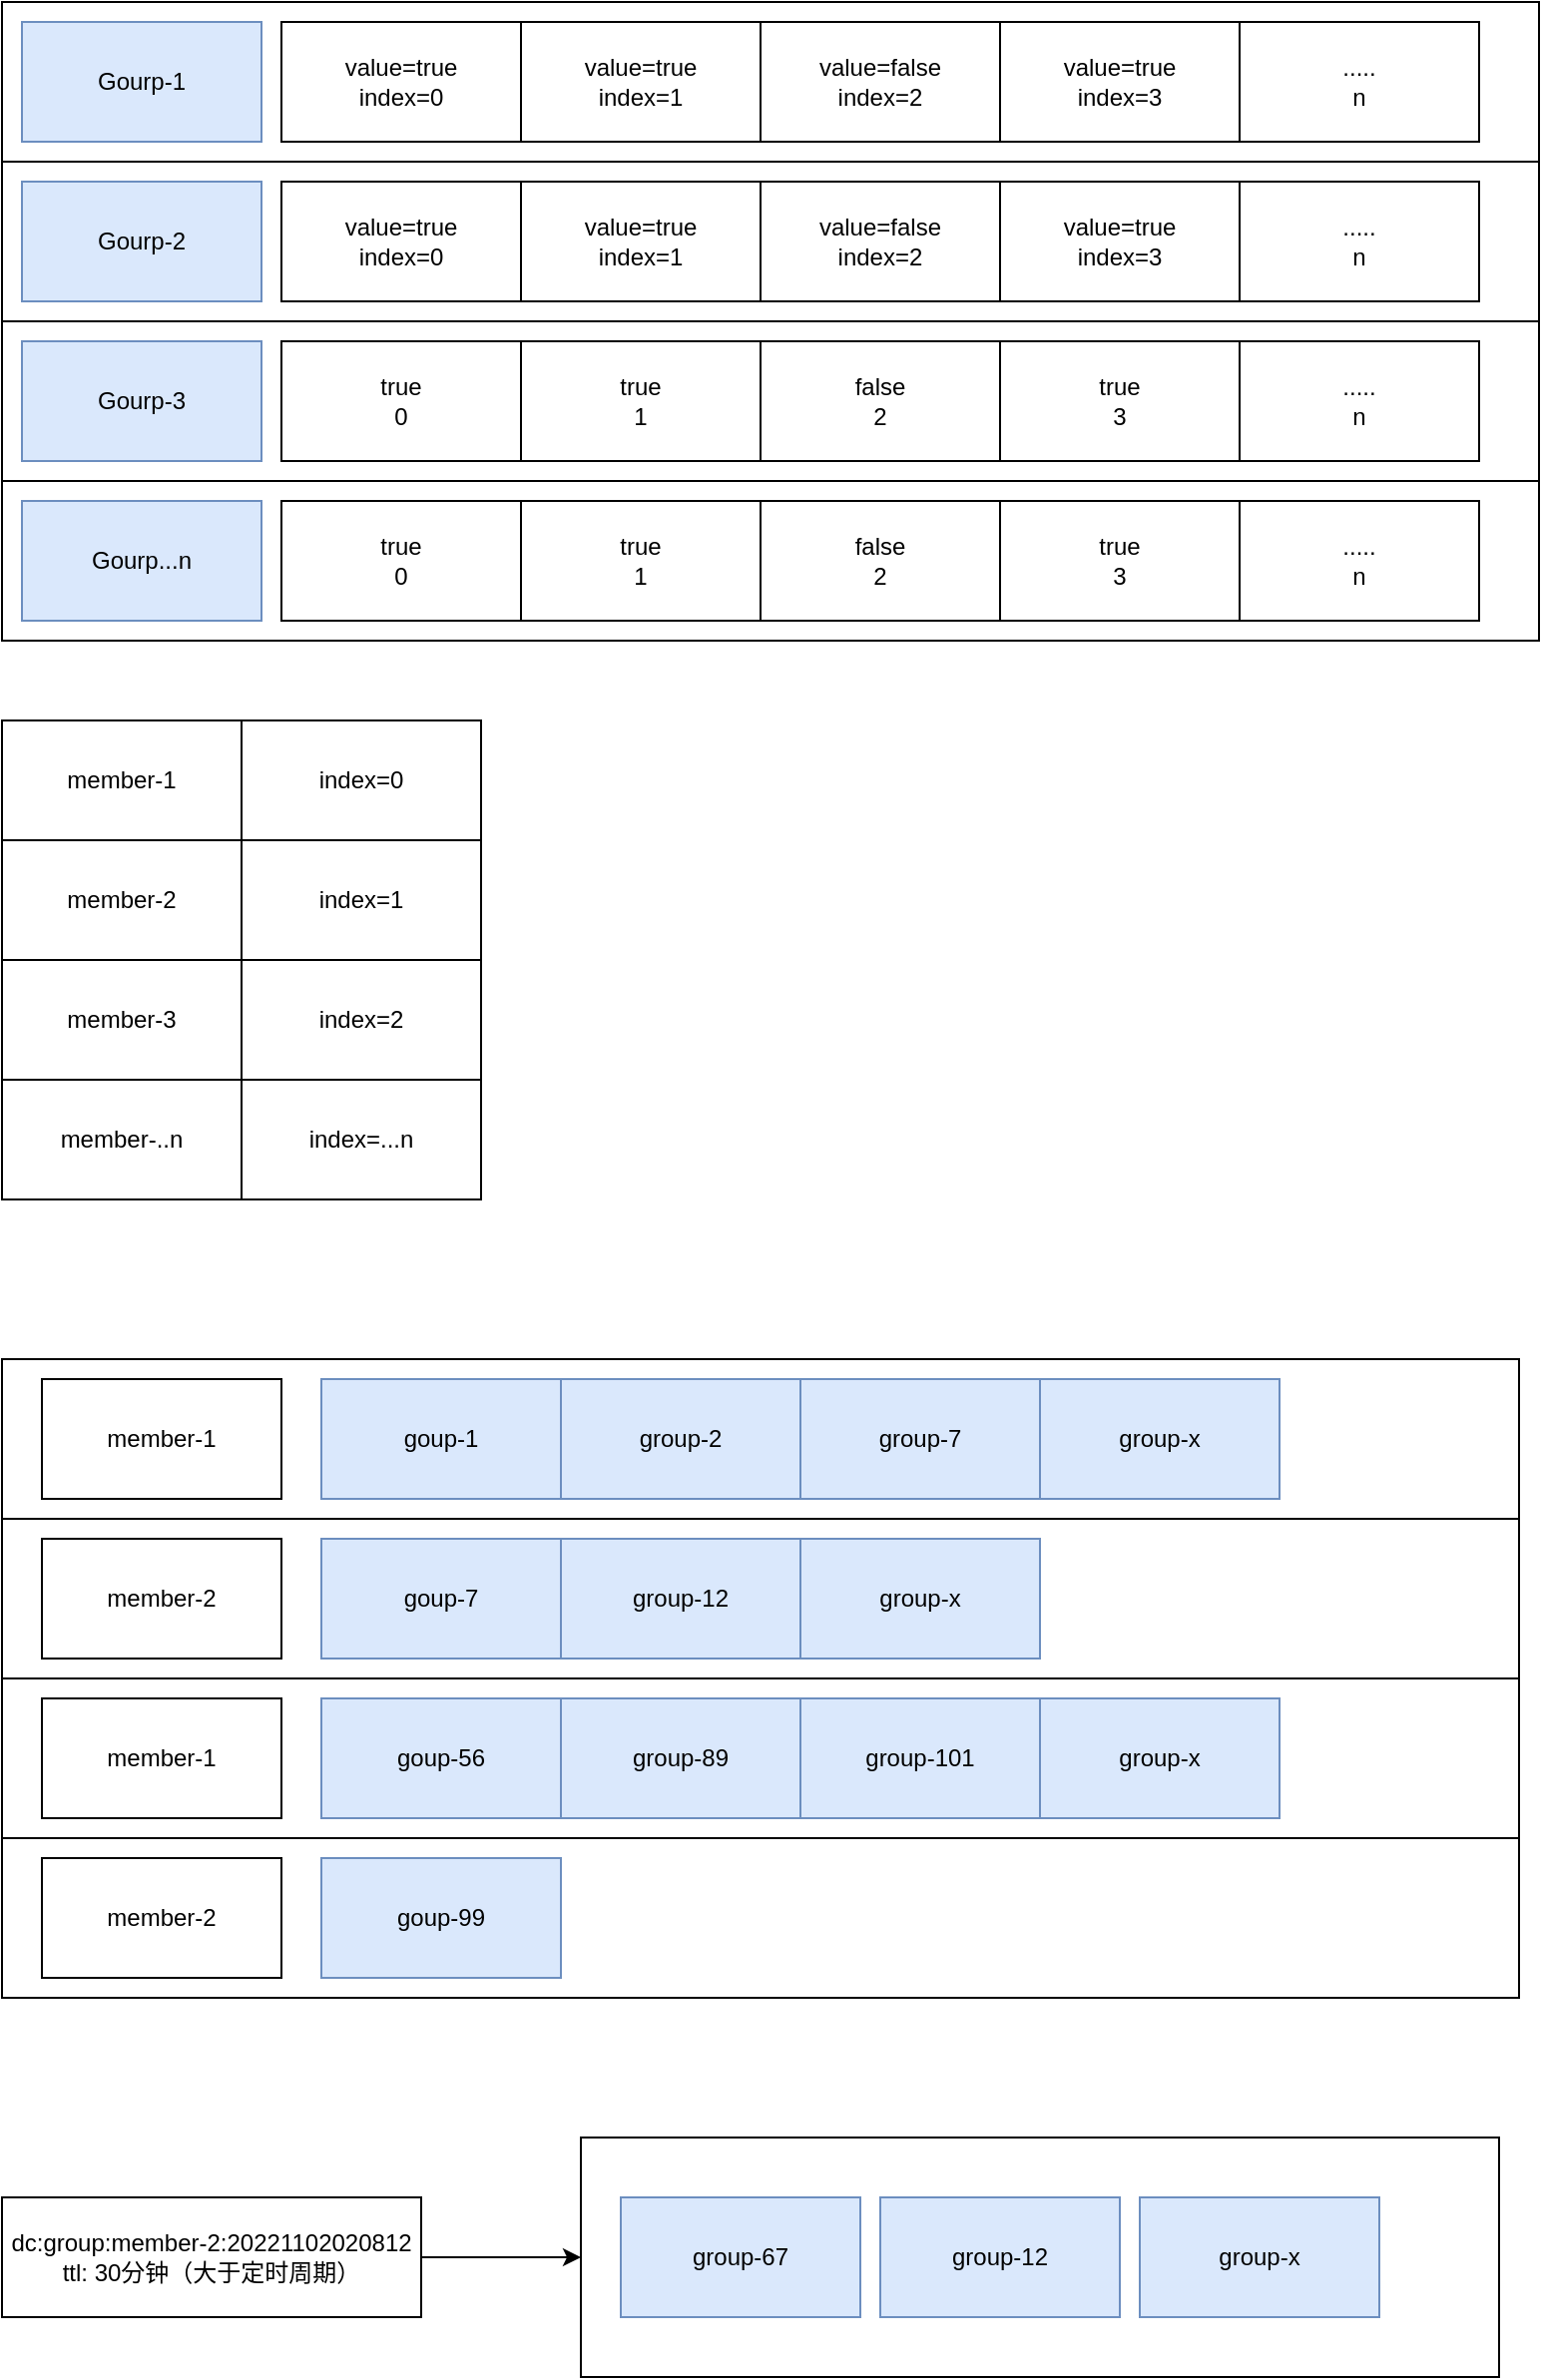 <mxfile version="20.5.1" type="github">
  <diagram id="GxGMouDFHkgMhzsaOCU6" name="第 1 页">
    <mxGraphModel dx="927" dy="596" grid="1" gridSize="10" guides="1" tooltips="1" connect="1" arrows="1" fold="1" page="1" pageScale="1" pageWidth="827" pageHeight="1169" math="0" shadow="0">
      <root>
        <mxCell id="0" />
        <mxCell id="1" parent="0" />
        <mxCell id="ymVFFXbmdIwkiD_EwIhI-18" value="" style="group" vertex="1" connectable="0" parent="1">
          <mxGeometry x="40" y="120" width="770" height="80" as="geometry" />
        </mxCell>
        <mxCell id="ymVFFXbmdIwkiD_EwIhI-1" value="" style="rounded=0;whiteSpace=wrap;html=1;" vertex="1" parent="ymVFFXbmdIwkiD_EwIhI-18">
          <mxGeometry width="770" height="80" as="geometry" />
        </mxCell>
        <mxCell id="ymVFFXbmdIwkiD_EwIhI-2" value="Gourp-1" style="rounded=0;whiteSpace=wrap;html=1;fillColor=#dae8fc;strokeColor=#6c8ebf;" vertex="1" parent="ymVFFXbmdIwkiD_EwIhI-18">
          <mxGeometry x="10" y="10" width="120" height="60" as="geometry" />
        </mxCell>
        <mxCell id="ymVFFXbmdIwkiD_EwIhI-3" value="" style="rounded=0;whiteSpace=wrap;html=1;" vertex="1" parent="ymVFFXbmdIwkiD_EwIhI-18">
          <mxGeometry x="140" y="10" width="580" height="60" as="geometry" />
        </mxCell>
        <mxCell id="ymVFFXbmdIwkiD_EwIhI-4" value="value=true&lt;br&gt;index=0" style="rounded=0;whiteSpace=wrap;html=1;" vertex="1" parent="ymVFFXbmdIwkiD_EwIhI-18">
          <mxGeometry x="140" y="10" width="120" height="60" as="geometry" />
        </mxCell>
        <mxCell id="ymVFFXbmdIwkiD_EwIhI-5" value="value=true&lt;br&gt;index=1" style="rounded=0;whiteSpace=wrap;html=1;" vertex="1" parent="ymVFFXbmdIwkiD_EwIhI-18">
          <mxGeometry x="260" y="10" width="120" height="60" as="geometry" />
        </mxCell>
        <mxCell id="ymVFFXbmdIwkiD_EwIhI-6" value="value=false&lt;br&gt;index=2" style="rounded=0;whiteSpace=wrap;html=1;" vertex="1" parent="ymVFFXbmdIwkiD_EwIhI-18">
          <mxGeometry x="380" y="10" width="120" height="60" as="geometry" />
        </mxCell>
        <mxCell id="ymVFFXbmdIwkiD_EwIhI-7" value="value=true&lt;br&gt;index=3" style="rounded=0;whiteSpace=wrap;html=1;" vertex="1" parent="ymVFFXbmdIwkiD_EwIhI-18">
          <mxGeometry x="500" y="10" width="120" height="60" as="geometry" />
        </mxCell>
        <mxCell id="ymVFFXbmdIwkiD_EwIhI-9" value=".....&lt;br&gt;n" style="rounded=0;whiteSpace=wrap;html=1;" vertex="1" parent="ymVFFXbmdIwkiD_EwIhI-18">
          <mxGeometry x="620" y="10" width="120" height="60" as="geometry" />
        </mxCell>
        <mxCell id="ymVFFXbmdIwkiD_EwIhI-19" value="" style="group" vertex="1" connectable="0" parent="1">
          <mxGeometry x="40" y="200" width="770" height="80" as="geometry" />
        </mxCell>
        <mxCell id="ymVFFXbmdIwkiD_EwIhI-20" value="" style="rounded=0;whiteSpace=wrap;html=1;" vertex="1" parent="ymVFFXbmdIwkiD_EwIhI-19">
          <mxGeometry width="770" height="80" as="geometry" />
        </mxCell>
        <mxCell id="ymVFFXbmdIwkiD_EwIhI-21" value="Gourp-2" style="rounded=0;whiteSpace=wrap;html=1;fillColor=#dae8fc;strokeColor=#6c8ebf;" vertex="1" parent="ymVFFXbmdIwkiD_EwIhI-19">
          <mxGeometry x="10" y="10" width="120" height="60" as="geometry" />
        </mxCell>
        <mxCell id="ymVFFXbmdIwkiD_EwIhI-22" value="" style="rounded=0;whiteSpace=wrap;html=1;" vertex="1" parent="ymVFFXbmdIwkiD_EwIhI-19">
          <mxGeometry x="140" y="10" width="580" height="60" as="geometry" />
        </mxCell>
        <mxCell id="ymVFFXbmdIwkiD_EwIhI-23" value="value=true&lt;br&gt;index=0" style="rounded=0;whiteSpace=wrap;html=1;" vertex="1" parent="ymVFFXbmdIwkiD_EwIhI-19">
          <mxGeometry x="140" y="10" width="120" height="60" as="geometry" />
        </mxCell>
        <mxCell id="ymVFFXbmdIwkiD_EwIhI-24" value="value=true&lt;br&gt;index=1" style="rounded=0;whiteSpace=wrap;html=1;" vertex="1" parent="ymVFFXbmdIwkiD_EwIhI-19">
          <mxGeometry x="260" y="10" width="120" height="60" as="geometry" />
        </mxCell>
        <mxCell id="ymVFFXbmdIwkiD_EwIhI-25" value="value=false&lt;br&gt;index=2" style="rounded=0;whiteSpace=wrap;html=1;" vertex="1" parent="ymVFFXbmdIwkiD_EwIhI-19">
          <mxGeometry x="380" y="10" width="120" height="60" as="geometry" />
        </mxCell>
        <mxCell id="ymVFFXbmdIwkiD_EwIhI-26" value="value=true&lt;br&gt;index=3" style="rounded=0;whiteSpace=wrap;html=1;" vertex="1" parent="ymVFFXbmdIwkiD_EwIhI-19">
          <mxGeometry x="500" y="10" width="120" height="60" as="geometry" />
        </mxCell>
        <mxCell id="ymVFFXbmdIwkiD_EwIhI-27" value=".....&lt;br&gt;n" style="rounded=0;whiteSpace=wrap;html=1;" vertex="1" parent="ymVFFXbmdIwkiD_EwIhI-19">
          <mxGeometry x="620" y="10" width="120" height="60" as="geometry" />
        </mxCell>
        <mxCell id="ymVFFXbmdIwkiD_EwIhI-28" value="" style="group" vertex="1" connectable="0" parent="1">
          <mxGeometry x="40" y="280" width="770" height="80" as="geometry" />
        </mxCell>
        <mxCell id="ymVFFXbmdIwkiD_EwIhI-29" value="" style="rounded=0;whiteSpace=wrap;html=1;" vertex="1" parent="ymVFFXbmdIwkiD_EwIhI-28">
          <mxGeometry width="770" height="80" as="geometry" />
        </mxCell>
        <mxCell id="ymVFFXbmdIwkiD_EwIhI-30" value="Gourp-3" style="rounded=0;whiteSpace=wrap;html=1;fillColor=#dae8fc;strokeColor=#6c8ebf;" vertex="1" parent="ymVFFXbmdIwkiD_EwIhI-28">
          <mxGeometry x="10" y="10" width="120" height="60" as="geometry" />
        </mxCell>
        <mxCell id="ymVFFXbmdIwkiD_EwIhI-31" value="" style="rounded=0;whiteSpace=wrap;html=1;" vertex="1" parent="ymVFFXbmdIwkiD_EwIhI-28">
          <mxGeometry x="140" y="10" width="580" height="60" as="geometry" />
        </mxCell>
        <mxCell id="ymVFFXbmdIwkiD_EwIhI-32" value="true&lt;br&gt;0" style="rounded=0;whiteSpace=wrap;html=1;" vertex="1" parent="ymVFFXbmdIwkiD_EwIhI-28">
          <mxGeometry x="140" y="10" width="120" height="60" as="geometry" />
        </mxCell>
        <mxCell id="ymVFFXbmdIwkiD_EwIhI-33" value="true&lt;br&gt;1" style="rounded=0;whiteSpace=wrap;html=1;" vertex="1" parent="ymVFFXbmdIwkiD_EwIhI-28">
          <mxGeometry x="260" y="10" width="120" height="60" as="geometry" />
        </mxCell>
        <mxCell id="ymVFFXbmdIwkiD_EwIhI-34" value="false&lt;br&gt;2" style="rounded=0;whiteSpace=wrap;html=1;" vertex="1" parent="ymVFFXbmdIwkiD_EwIhI-28">
          <mxGeometry x="380" y="10" width="120" height="60" as="geometry" />
        </mxCell>
        <mxCell id="ymVFFXbmdIwkiD_EwIhI-35" value="true&lt;br&gt;3" style="rounded=0;whiteSpace=wrap;html=1;" vertex="1" parent="ymVFFXbmdIwkiD_EwIhI-28">
          <mxGeometry x="500" y="10" width="120" height="60" as="geometry" />
        </mxCell>
        <mxCell id="ymVFFXbmdIwkiD_EwIhI-36" value=".....&lt;br&gt;n" style="rounded=0;whiteSpace=wrap;html=1;" vertex="1" parent="ymVFFXbmdIwkiD_EwIhI-28">
          <mxGeometry x="620" y="10" width="120" height="60" as="geometry" />
        </mxCell>
        <mxCell id="ymVFFXbmdIwkiD_EwIhI-37" value="" style="group" vertex="1" connectable="0" parent="1">
          <mxGeometry x="40" y="360" width="770" height="80" as="geometry" />
        </mxCell>
        <mxCell id="ymVFFXbmdIwkiD_EwIhI-38" value="" style="rounded=0;whiteSpace=wrap;html=1;" vertex="1" parent="ymVFFXbmdIwkiD_EwIhI-37">
          <mxGeometry width="770" height="80" as="geometry" />
        </mxCell>
        <mxCell id="ymVFFXbmdIwkiD_EwIhI-39" value="Gourp...n" style="rounded=0;whiteSpace=wrap;html=1;fillColor=#dae8fc;strokeColor=#6c8ebf;" vertex="1" parent="ymVFFXbmdIwkiD_EwIhI-37">
          <mxGeometry x="10" y="10" width="120" height="60" as="geometry" />
        </mxCell>
        <mxCell id="ymVFFXbmdIwkiD_EwIhI-40" value="" style="rounded=0;whiteSpace=wrap;html=1;" vertex="1" parent="ymVFFXbmdIwkiD_EwIhI-37">
          <mxGeometry x="140" y="10" width="580" height="60" as="geometry" />
        </mxCell>
        <mxCell id="ymVFFXbmdIwkiD_EwIhI-41" value="true&lt;br&gt;0" style="rounded=0;whiteSpace=wrap;html=1;" vertex="1" parent="ymVFFXbmdIwkiD_EwIhI-37">
          <mxGeometry x="140" y="10" width="120" height="60" as="geometry" />
        </mxCell>
        <mxCell id="ymVFFXbmdIwkiD_EwIhI-42" value="true&lt;br&gt;1" style="rounded=0;whiteSpace=wrap;html=1;" vertex="1" parent="ymVFFXbmdIwkiD_EwIhI-37">
          <mxGeometry x="260" y="10" width="120" height="60" as="geometry" />
        </mxCell>
        <mxCell id="ymVFFXbmdIwkiD_EwIhI-43" value="false&lt;br&gt;2" style="rounded=0;whiteSpace=wrap;html=1;" vertex="1" parent="ymVFFXbmdIwkiD_EwIhI-37">
          <mxGeometry x="380" y="10" width="120" height="60" as="geometry" />
        </mxCell>
        <mxCell id="ymVFFXbmdIwkiD_EwIhI-44" value="true&lt;br&gt;3" style="rounded=0;whiteSpace=wrap;html=1;" vertex="1" parent="ymVFFXbmdIwkiD_EwIhI-37">
          <mxGeometry x="500" y="10" width="120" height="60" as="geometry" />
        </mxCell>
        <mxCell id="ymVFFXbmdIwkiD_EwIhI-45" value=".....&lt;br&gt;n" style="rounded=0;whiteSpace=wrap;html=1;" vertex="1" parent="ymVFFXbmdIwkiD_EwIhI-37">
          <mxGeometry x="620" y="10" width="120" height="60" as="geometry" />
        </mxCell>
        <mxCell id="ymVFFXbmdIwkiD_EwIhI-49" value="" style="group" vertex="1" connectable="0" parent="1">
          <mxGeometry x="40" y="480" width="240" height="60" as="geometry" />
        </mxCell>
        <mxCell id="ymVFFXbmdIwkiD_EwIhI-46" value="member-1" style="rounded=0;whiteSpace=wrap;html=1;" vertex="1" parent="ymVFFXbmdIwkiD_EwIhI-49">
          <mxGeometry width="120" height="60" as="geometry" />
        </mxCell>
        <mxCell id="ymVFFXbmdIwkiD_EwIhI-47" value="index=0" style="rounded=0;whiteSpace=wrap;html=1;" vertex="1" parent="ymVFFXbmdIwkiD_EwIhI-49">
          <mxGeometry x="120" width="120" height="60" as="geometry" />
        </mxCell>
        <mxCell id="ymVFFXbmdIwkiD_EwIhI-50" value="" style="group" vertex="1" connectable="0" parent="1">
          <mxGeometry x="40" y="540" width="240" height="60" as="geometry" />
        </mxCell>
        <mxCell id="ymVFFXbmdIwkiD_EwIhI-51" value="member-2" style="rounded=0;whiteSpace=wrap;html=1;" vertex="1" parent="ymVFFXbmdIwkiD_EwIhI-50">
          <mxGeometry width="120" height="60" as="geometry" />
        </mxCell>
        <mxCell id="ymVFFXbmdIwkiD_EwIhI-52" value="index=1" style="rounded=0;whiteSpace=wrap;html=1;" vertex="1" parent="ymVFFXbmdIwkiD_EwIhI-50">
          <mxGeometry x="120" width="120" height="60" as="geometry" />
        </mxCell>
        <mxCell id="ymVFFXbmdIwkiD_EwIhI-53" value="" style="group" vertex="1" connectable="0" parent="1">
          <mxGeometry x="40" y="600" width="240" height="60" as="geometry" />
        </mxCell>
        <mxCell id="ymVFFXbmdIwkiD_EwIhI-54" value="member-3" style="rounded=0;whiteSpace=wrap;html=1;" vertex="1" parent="ymVFFXbmdIwkiD_EwIhI-53">
          <mxGeometry width="120" height="60" as="geometry" />
        </mxCell>
        <mxCell id="ymVFFXbmdIwkiD_EwIhI-55" value="index=2" style="rounded=0;whiteSpace=wrap;html=1;" vertex="1" parent="ymVFFXbmdIwkiD_EwIhI-53">
          <mxGeometry x="120" width="120" height="60" as="geometry" />
        </mxCell>
        <mxCell id="ymVFFXbmdIwkiD_EwIhI-56" value="" style="group" vertex="1" connectable="0" parent="1">
          <mxGeometry x="40" y="660" width="240" height="60" as="geometry" />
        </mxCell>
        <mxCell id="ymVFFXbmdIwkiD_EwIhI-57" value="member-..n" style="rounded=0;whiteSpace=wrap;html=1;" vertex="1" parent="ymVFFXbmdIwkiD_EwIhI-56">
          <mxGeometry width="120" height="60" as="geometry" />
        </mxCell>
        <mxCell id="ymVFFXbmdIwkiD_EwIhI-58" value="index=...n" style="rounded=0;whiteSpace=wrap;html=1;" vertex="1" parent="ymVFFXbmdIwkiD_EwIhI-56">
          <mxGeometry x="120" width="120" height="60" as="geometry" />
        </mxCell>
        <mxCell id="ymVFFXbmdIwkiD_EwIhI-59" value="" style="rounded=0;whiteSpace=wrap;html=1;" vertex="1" parent="1">
          <mxGeometry x="40" y="800" width="760" height="80" as="geometry" />
        </mxCell>
        <mxCell id="ymVFFXbmdIwkiD_EwIhI-60" value="member-1" style="rounded=0;whiteSpace=wrap;html=1;" vertex="1" parent="1">
          <mxGeometry x="60" y="810" width="120" height="60" as="geometry" />
        </mxCell>
        <mxCell id="ymVFFXbmdIwkiD_EwIhI-61" value="goup-1" style="rounded=0;whiteSpace=wrap;html=1;fillColor=#dae8fc;strokeColor=#6c8ebf;" vertex="1" parent="1">
          <mxGeometry x="200" y="810" width="120" height="60" as="geometry" />
        </mxCell>
        <mxCell id="ymVFFXbmdIwkiD_EwIhI-62" value="group-2" style="rounded=0;whiteSpace=wrap;html=1;fillColor=#dae8fc;strokeColor=#6c8ebf;" vertex="1" parent="1">
          <mxGeometry x="320" y="810" width="120" height="60" as="geometry" />
        </mxCell>
        <mxCell id="ymVFFXbmdIwkiD_EwIhI-63" value="group-7" style="rounded=0;whiteSpace=wrap;html=1;fillColor=#dae8fc;strokeColor=#6c8ebf;" vertex="1" parent="1">
          <mxGeometry x="440" y="810" width="120" height="60" as="geometry" />
        </mxCell>
        <mxCell id="ymVFFXbmdIwkiD_EwIhI-64" value="group-x" style="rounded=0;whiteSpace=wrap;html=1;fillColor=#dae8fc;strokeColor=#6c8ebf;" vertex="1" parent="1">
          <mxGeometry x="560" y="810" width="120" height="60" as="geometry" />
        </mxCell>
        <mxCell id="ymVFFXbmdIwkiD_EwIhI-65" value="" style="rounded=0;whiteSpace=wrap;html=1;" vertex="1" parent="1">
          <mxGeometry x="40" y="880" width="760" height="80" as="geometry" />
        </mxCell>
        <mxCell id="ymVFFXbmdIwkiD_EwIhI-66" value="member-2" style="rounded=0;whiteSpace=wrap;html=1;" vertex="1" parent="1">
          <mxGeometry x="60" y="890" width="120" height="60" as="geometry" />
        </mxCell>
        <mxCell id="ymVFFXbmdIwkiD_EwIhI-67" value="goup-7" style="rounded=0;whiteSpace=wrap;html=1;fillColor=#dae8fc;strokeColor=#6c8ebf;" vertex="1" parent="1">
          <mxGeometry x="200" y="890" width="120" height="60" as="geometry" />
        </mxCell>
        <mxCell id="ymVFFXbmdIwkiD_EwIhI-68" value="group-12" style="rounded=0;whiteSpace=wrap;html=1;fillColor=#dae8fc;strokeColor=#6c8ebf;" vertex="1" parent="1">
          <mxGeometry x="320" y="890" width="120" height="60" as="geometry" />
        </mxCell>
        <mxCell id="ymVFFXbmdIwkiD_EwIhI-70" value="group-x" style="rounded=0;whiteSpace=wrap;html=1;fillColor=#dae8fc;strokeColor=#6c8ebf;" vertex="1" parent="1">
          <mxGeometry x="440" y="890" width="120" height="60" as="geometry" />
        </mxCell>
        <mxCell id="ymVFFXbmdIwkiD_EwIhI-71" value="" style="rounded=0;whiteSpace=wrap;html=1;" vertex="1" parent="1">
          <mxGeometry x="40" y="960" width="760" height="80" as="geometry" />
        </mxCell>
        <mxCell id="ymVFFXbmdIwkiD_EwIhI-72" value="member-1" style="rounded=0;whiteSpace=wrap;html=1;" vertex="1" parent="1">
          <mxGeometry x="60" y="970" width="120" height="60" as="geometry" />
        </mxCell>
        <mxCell id="ymVFFXbmdIwkiD_EwIhI-73" value="goup-56" style="rounded=0;whiteSpace=wrap;html=1;fillColor=#dae8fc;strokeColor=#6c8ebf;" vertex="1" parent="1">
          <mxGeometry x="200" y="970" width="120" height="60" as="geometry" />
        </mxCell>
        <mxCell id="ymVFFXbmdIwkiD_EwIhI-74" value="group-89" style="rounded=0;whiteSpace=wrap;html=1;fillColor=#dae8fc;strokeColor=#6c8ebf;" vertex="1" parent="1">
          <mxGeometry x="320" y="970" width="120" height="60" as="geometry" />
        </mxCell>
        <mxCell id="ymVFFXbmdIwkiD_EwIhI-75" value="group-101" style="rounded=0;whiteSpace=wrap;html=1;fillColor=#dae8fc;strokeColor=#6c8ebf;" vertex="1" parent="1">
          <mxGeometry x="440" y="970" width="120" height="60" as="geometry" />
        </mxCell>
        <mxCell id="ymVFFXbmdIwkiD_EwIhI-76" value="group-x" style="rounded=0;whiteSpace=wrap;html=1;fillColor=#dae8fc;strokeColor=#6c8ebf;" vertex="1" parent="1">
          <mxGeometry x="560" y="970" width="120" height="60" as="geometry" />
        </mxCell>
        <mxCell id="ymVFFXbmdIwkiD_EwIhI-77" value="" style="rounded=0;whiteSpace=wrap;html=1;" vertex="1" parent="1">
          <mxGeometry x="40" y="1040" width="760" height="80" as="geometry" />
        </mxCell>
        <mxCell id="ymVFFXbmdIwkiD_EwIhI-78" value="member-2" style="rounded=0;whiteSpace=wrap;html=1;" vertex="1" parent="1">
          <mxGeometry x="60" y="1050" width="120" height="60" as="geometry" />
        </mxCell>
        <mxCell id="ymVFFXbmdIwkiD_EwIhI-79" value="goup-99" style="rounded=0;whiteSpace=wrap;html=1;fillColor=#dae8fc;strokeColor=#6c8ebf;" vertex="1" parent="1">
          <mxGeometry x="200" y="1050" width="120" height="60" as="geometry" />
        </mxCell>
        <mxCell id="ymVFFXbmdIwkiD_EwIhI-85" style="edgeStyle=orthogonalEdgeStyle;rounded=0;orthogonalLoop=1;jettySize=auto;html=1;entryX=0;entryY=0.5;entryDx=0;entryDy=0;" edge="1" parent="1" source="ymVFFXbmdIwkiD_EwIhI-83" target="ymVFFXbmdIwkiD_EwIhI-84">
          <mxGeometry relative="1" as="geometry" />
        </mxCell>
        <mxCell id="ymVFFXbmdIwkiD_EwIhI-83" value="dc:group:member-2:20221102020812&lt;br&gt;ttl: 30分钟（大于定时周期）" style="rounded=0;whiteSpace=wrap;html=1;" vertex="1" parent="1">
          <mxGeometry x="40" y="1220" width="210" height="60" as="geometry" />
        </mxCell>
        <mxCell id="ymVFFXbmdIwkiD_EwIhI-84" value="" style="rounded=0;whiteSpace=wrap;html=1;" vertex="1" parent="1">
          <mxGeometry x="330" y="1190" width="460" height="120" as="geometry" />
        </mxCell>
        <mxCell id="ymVFFXbmdIwkiD_EwIhI-86" value="group-67" style="rounded=0;whiteSpace=wrap;html=1;fillColor=#dae8fc;strokeColor=#6c8ebf;" vertex="1" parent="1">
          <mxGeometry x="350" y="1220" width="120" height="60" as="geometry" />
        </mxCell>
        <mxCell id="ymVFFXbmdIwkiD_EwIhI-87" value="group-12" style="rounded=0;whiteSpace=wrap;html=1;fillColor=#dae8fc;strokeColor=#6c8ebf;" vertex="1" parent="1">
          <mxGeometry x="480" y="1220" width="120" height="60" as="geometry" />
        </mxCell>
        <mxCell id="ymVFFXbmdIwkiD_EwIhI-88" value="group-x" style="rounded=0;whiteSpace=wrap;html=1;fillColor=#dae8fc;strokeColor=#6c8ebf;" vertex="1" parent="1">
          <mxGeometry x="610" y="1220" width="120" height="60" as="geometry" />
        </mxCell>
      </root>
    </mxGraphModel>
  </diagram>
</mxfile>
